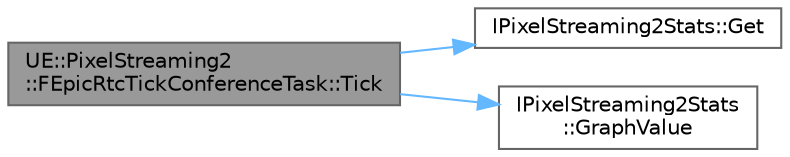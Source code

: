 digraph "UE::PixelStreaming2::FEpicRtcTickConferenceTask::Tick"
{
 // INTERACTIVE_SVG=YES
 // LATEX_PDF_SIZE
  bgcolor="transparent";
  edge [fontname=Helvetica,fontsize=10,labelfontname=Helvetica,labelfontsize=10];
  node [fontname=Helvetica,fontsize=10,shape=box,height=0.2,width=0.4];
  rankdir="LR";
  Node1 [id="Node000001",label="UE::PixelStreaming2\l::FEpicRtcTickConferenceTask::Tick",height=0.2,width=0.4,color="gray40", fillcolor="grey60", style="filled", fontcolor="black",tooltip=" "];
  Node1 -> Node2 [id="edge1_Node000001_Node000002",color="steelblue1",style="solid",tooltip=" "];
  Node2 [id="Node000002",label="IPixelStreaming2Stats::Get",height=0.2,width=0.4,color="grey40", fillcolor="white", style="filled",URL="$d4/d7e/classIPixelStreaming2Stats.html#a9fc465fd0ff1b3844f40a9d8be428786",tooltip="Singleton-like access to the Pixel Streaming stats public API."];
  Node1 -> Node3 [id="edge2_Node000001_Node000003",color="steelblue1",style="solid",tooltip=" "];
  Node3 [id="Node000003",label="IPixelStreaming2Stats\l::GraphValue",height=0.2,width=0.4,color="grey40", fillcolor="white", style="filled",URL="$d4/d7e/classIPixelStreaming2Stats.html#a66609ed9f3f32b274ca49ea45468de43",tooltip="Graphs a value in a real-time plot that is visible when stat PixelStreaming2Graphs is used."];
}
